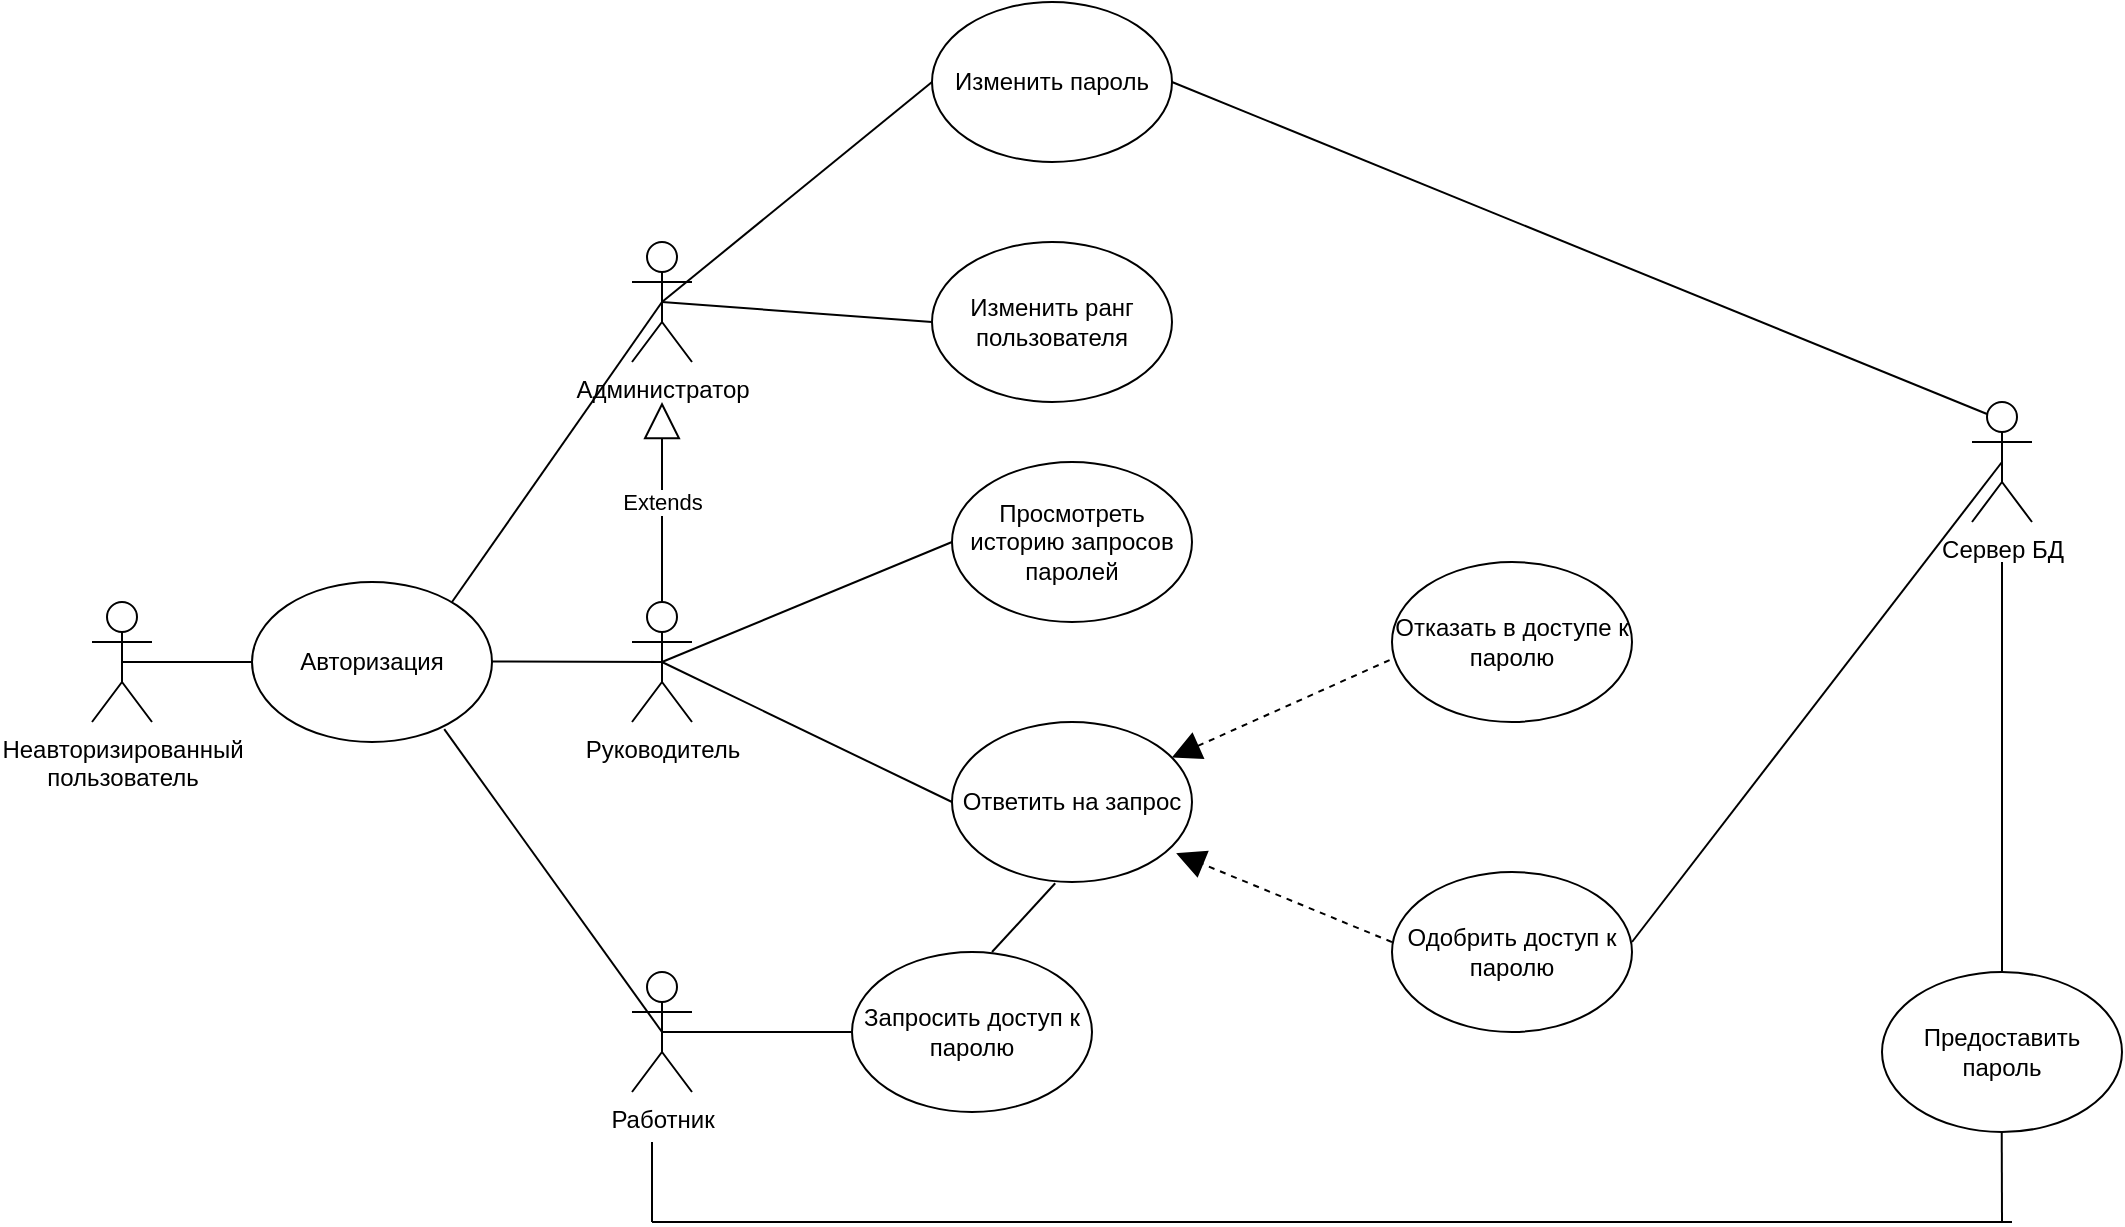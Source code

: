 <mxfile version="21.0.6" type="github">
  <diagram name="Страница 1" id="Qhg4OhM3oPMlemDk9rRC">
    <mxGraphModel dx="1301" dy="823" grid="1" gridSize="10" guides="1" tooltips="1" connect="1" arrows="1" fold="1" page="1" pageScale="1" pageWidth="827" pageHeight="1169" math="0" shadow="0">
      <root>
        <mxCell id="0" />
        <mxCell id="1" parent="0" />
        <mxCell id="dyYkREthwYLa0-EYpVJ7-1" value="Неавторизированный&lt;br&gt;пользователь" style="shape=umlActor;verticalLabelPosition=bottom;verticalAlign=top;html=1;outlineConnect=0;" vertex="1" parent="1">
          <mxGeometry x="140" y="370" width="30" height="60" as="geometry" />
        </mxCell>
        <mxCell id="dyYkREthwYLa0-EYpVJ7-2" value="Авторизация" style="ellipse;whiteSpace=wrap;html=1;" vertex="1" parent="1">
          <mxGeometry x="220" y="360" width="120" height="80" as="geometry" />
        </mxCell>
        <mxCell id="dyYkREthwYLa0-EYpVJ7-3" value="" style="endArrow=none;html=1;rounded=0;entryX=0;entryY=0.5;entryDx=0;entryDy=0;exitX=0.5;exitY=0.5;exitDx=0;exitDy=0;exitPerimeter=0;" edge="1" parent="1" source="dyYkREthwYLa0-EYpVJ7-1" target="dyYkREthwYLa0-EYpVJ7-2">
          <mxGeometry width="50" height="50" relative="1" as="geometry">
            <mxPoint x="160" y="420" as="sourcePoint" />
            <mxPoint x="210" y="370" as="targetPoint" />
          </mxGeometry>
        </mxCell>
        <mxCell id="dyYkREthwYLa0-EYpVJ7-4" value="" style="endArrow=none;html=1;rounded=0;entryX=0.5;entryY=0.5;entryDx=0;entryDy=0;entryPerimeter=0;" edge="1" parent="1" target="dyYkREthwYLa0-EYpVJ7-7">
          <mxGeometry width="50" height="50" relative="1" as="geometry">
            <mxPoint x="320" y="370" as="sourcePoint" />
            <mxPoint x="370" y="290" as="targetPoint" />
          </mxGeometry>
        </mxCell>
        <mxCell id="dyYkREthwYLa0-EYpVJ7-5" value="" style="endArrow=none;html=1;rounded=0;entryX=0.5;entryY=0.5;entryDx=0;entryDy=0;entryPerimeter=0;" edge="1" parent="1" target="dyYkREthwYLa0-EYpVJ7-8">
          <mxGeometry width="50" height="50" relative="1" as="geometry">
            <mxPoint x="340" y="399.72" as="sourcePoint" />
            <mxPoint x="420" y="399.72" as="targetPoint" />
          </mxGeometry>
        </mxCell>
        <mxCell id="dyYkREthwYLa0-EYpVJ7-6" value="" style="endArrow=none;html=1;rounded=0;entryX=0.801;entryY=0.92;entryDx=0;entryDy=0;entryPerimeter=0;exitX=0.5;exitY=0.5;exitDx=0;exitDy=0;exitPerimeter=0;" edge="1" parent="1" source="dyYkREthwYLa0-EYpVJ7-9" target="dyYkREthwYLa0-EYpVJ7-2">
          <mxGeometry width="50" height="50" relative="1" as="geometry">
            <mxPoint x="380" y="520" as="sourcePoint" />
            <mxPoint x="340" y="440" as="targetPoint" />
          </mxGeometry>
        </mxCell>
        <mxCell id="dyYkREthwYLa0-EYpVJ7-7" value="Администратор" style="shape=umlActor;verticalLabelPosition=bottom;verticalAlign=top;html=1;outlineConnect=0;" vertex="1" parent="1">
          <mxGeometry x="410" y="190" width="30" height="60" as="geometry" />
        </mxCell>
        <mxCell id="dyYkREthwYLa0-EYpVJ7-8" value="Руководитель" style="shape=umlActor;verticalLabelPosition=bottom;verticalAlign=top;html=1;outlineConnect=0;" vertex="1" parent="1">
          <mxGeometry x="410" y="370" width="30" height="60" as="geometry" />
        </mxCell>
        <mxCell id="dyYkREthwYLa0-EYpVJ7-9" value="Работник" style="shape=umlActor;verticalLabelPosition=bottom;verticalAlign=top;html=1;outlineConnect=0;" vertex="1" parent="1">
          <mxGeometry x="410" y="555" width="30" height="60" as="geometry" />
        </mxCell>
        <mxCell id="dyYkREthwYLa0-EYpVJ7-13" value="Запросить доступ к паролю" style="ellipse;whiteSpace=wrap;html=1;" vertex="1" parent="1">
          <mxGeometry x="520" y="545" width="120" height="80" as="geometry" />
        </mxCell>
        <mxCell id="dyYkREthwYLa0-EYpVJ7-14" value="" style="endArrow=none;html=1;rounded=0;entryX=0;entryY=0.5;entryDx=0;entryDy=0;exitX=0.5;exitY=0.5;exitDx=0;exitDy=0;exitPerimeter=0;" edge="1" parent="1" source="dyYkREthwYLa0-EYpVJ7-9" target="dyYkREthwYLa0-EYpVJ7-13">
          <mxGeometry width="50" height="50" relative="1" as="geometry">
            <mxPoint x="460" y="560" as="sourcePoint" />
            <mxPoint x="510" y="510" as="targetPoint" />
          </mxGeometry>
        </mxCell>
        <mxCell id="dyYkREthwYLa0-EYpVJ7-16" value="Просмотреть историю запросов паролей" style="ellipse;whiteSpace=wrap;html=1;" vertex="1" parent="1">
          <mxGeometry x="570" y="300" width="120" height="80" as="geometry" />
        </mxCell>
        <mxCell id="dyYkREthwYLa0-EYpVJ7-17" value="Ответить на запрос" style="ellipse;whiteSpace=wrap;html=1;" vertex="1" parent="1">
          <mxGeometry x="570" y="430" width="120" height="80" as="geometry" />
        </mxCell>
        <mxCell id="dyYkREthwYLa0-EYpVJ7-18" value="" style="endArrow=none;html=1;rounded=0;exitX=0.5;exitY=0.5;exitDx=0;exitDy=0;exitPerimeter=0;entryX=0;entryY=0.5;entryDx=0;entryDy=0;" edge="1" parent="1" source="dyYkREthwYLa0-EYpVJ7-8" target="dyYkREthwYLa0-EYpVJ7-16">
          <mxGeometry width="50" height="50" relative="1" as="geometry">
            <mxPoint x="600" y="420" as="sourcePoint" />
            <mxPoint x="650" y="370" as="targetPoint" />
          </mxGeometry>
        </mxCell>
        <mxCell id="dyYkREthwYLa0-EYpVJ7-19" value="" style="endArrow=none;html=1;rounded=0;entryX=0;entryY=0.5;entryDx=0;entryDy=0;exitX=0.5;exitY=0.5;exitDx=0;exitDy=0;exitPerimeter=0;" edge="1" parent="1" source="dyYkREthwYLa0-EYpVJ7-8" target="dyYkREthwYLa0-EYpVJ7-17">
          <mxGeometry width="50" height="50" relative="1" as="geometry">
            <mxPoint x="600" y="420" as="sourcePoint" />
            <mxPoint x="650" y="370" as="targetPoint" />
          </mxGeometry>
        </mxCell>
        <mxCell id="dyYkREthwYLa0-EYpVJ7-20" value="" style="endArrow=none;html=1;rounded=0;entryX=0.43;entryY=1.008;entryDx=0;entryDy=0;entryPerimeter=0;" edge="1" parent="1" target="dyYkREthwYLa0-EYpVJ7-17">
          <mxGeometry width="50" height="50" relative="1" as="geometry">
            <mxPoint x="590" y="545" as="sourcePoint" />
            <mxPoint x="640" y="495" as="targetPoint" />
          </mxGeometry>
        </mxCell>
        <mxCell id="dyYkREthwYLa0-EYpVJ7-21" value="Изменить пароль" style="ellipse;whiteSpace=wrap;html=1;" vertex="1" parent="1">
          <mxGeometry x="560" y="70" width="120" height="80" as="geometry" />
        </mxCell>
        <mxCell id="dyYkREthwYLa0-EYpVJ7-23" value="" style="endArrow=block;dashed=1;endFill=1;endSize=12;html=1;rounded=0;exitX=-0.01;exitY=0.613;exitDx=0;exitDy=0;exitPerimeter=0;" edge="1" parent="1" source="dyYkREthwYLa0-EYpVJ7-26" target="dyYkREthwYLa0-EYpVJ7-17">
          <mxGeometry width="160" relative="1" as="geometry">
            <mxPoint x="680" y="450" as="sourcePoint" />
            <mxPoint x="650" y="420" as="targetPoint" />
          </mxGeometry>
        </mxCell>
        <mxCell id="dyYkREthwYLa0-EYpVJ7-24" value="" style="endArrow=block;dashed=1;endFill=1;endSize=12;html=1;rounded=0;exitX=0;exitY=0.438;exitDx=0;exitDy=0;exitPerimeter=0;entryX=0.934;entryY=0.82;entryDx=0;entryDy=0;entryPerimeter=0;" edge="1" parent="1" source="dyYkREthwYLa0-EYpVJ7-27" target="dyYkREthwYLa0-EYpVJ7-17">
          <mxGeometry width="160" relative="1" as="geometry">
            <mxPoint x="690" y="490" as="sourcePoint" />
            <mxPoint x="740" y="450" as="targetPoint" />
          </mxGeometry>
        </mxCell>
        <mxCell id="dyYkREthwYLa0-EYpVJ7-26" value="Отказать в доступе к паролю" style="ellipse;whiteSpace=wrap;html=1;" vertex="1" parent="1">
          <mxGeometry x="790" y="350" width="120" height="80" as="geometry" />
        </mxCell>
        <mxCell id="dyYkREthwYLa0-EYpVJ7-27" value="Одобрить доступ к паролю" style="ellipse;whiteSpace=wrap;html=1;" vertex="1" parent="1">
          <mxGeometry x="790" y="505" width="120" height="80" as="geometry" />
        </mxCell>
        <mxCell id="dyYkREthwYLa0-EYpVJ7-28" value="Сервер БД" style="shape=umlActor;verticalLabelPosition=bottom;verticalAlign=top;html=1;outlineConnect=0;" vertex="1" parent="1">
          <mxGeometry x="1080" y="270" width="30" height="60" as="geometry" />
        </mxCell>
        <mxCell id="dyYkREthwYLa0-EYpVJ7-29" value="" style="endArrow=none;html=1;rounded=0;entryX=0.5;entryY=0.5;entryDx=0;entryDy=0;entryPerimeter=0;" edge="1" parent="1" target="dyYkREthwYLa0-EYpVJ7-28">
          <mxGeometry width="50" height="50" relative="1" as="geometry">
            <mxPoint x="910" y="540" as="sourcePoint" />
            <mxPoint x="960" y="490" as="targetPoint" />
          </mxGeometry>
        </mxCell>
        <mxCell id="dyYkREthwYLa0-EYpVJ7-30" value="Предоставить пароль" style="ellipse;whiteSpace=wrap;html=1;" vertex="1" parent="1">
          <mxGeometry x="1035" y="555" width="120" height="80" as="geometry" />
        </mxCell>
        <mxCell id="dyYkREthwYLa0-EYpVJ7-31" value="" style="endArrow=none;html=1;rounded=0;exitX=0.5;exitY=0;exitDx=0;exitDy=0;" edge="1" parent="1" source="dyYkREthwYLa0-EYpVJ7-30">
          <mxGeometry width="50" height="50" relative="1" as="geometry">
            <mxPoint x="1050" y="510" as="sourcePoint" />
            <mxPoint x="1095" y="350" as="targetPoint" />
          </mxGeometry>
        </mxCell>
        <mxCell id="dyYkREthwYLa0-EYpVJ7-32" value="" style="endArrow=none;html=1;rounded=0;" edge="1" parent="1">
          <mxGeometry width="50" height="50" relative="1" as="geometry">
            <mxPoint x="420" y="680" as="sourcePoint" />
            <mxPoint x="1100" y="680" as="targetPoint" />
          </mxGeometry>
        </mxCell>
        <mxCell id="dyYkREthwYLa0-EYpVJ7-33" value="" style="endArrow=none;html=1;rounded=0;" edge="1" parent="1">
          <mxGeometry width="50" height="50" relative="1" as="geometry">
            <mxPoint x="420" y="680" as="sourcePoint" />
            <mxPoint x="420" y="640" as="targetPoint" />
          </mxGeometry>
        </mxCell>
        <mxCell id="dyYkREthwYLa0-EYpVJ7-34" value="" style="endArrow=none;html=1;rounded=0;" edge="1" parent="1">
          <mxGeometry width="50" height="50" relative="1" as="geometry">
            <mxPoint x="1095" y="680" as="sourcePoint" />
            <mxPoint x="1094.86" y="635" as="targetPoint" />
          </mxGeometry>
        </mxCell>
        <mxCell id="dyYkREthwYLa0-EYpVJ7-35" value="" style="endArrow=none;html=1;rounded=0;exitX=0.5;exitY=0.5;exitDx=0;exitDy=0;exitPerimeter=0;entryX=0;entryY=0.5;entryDx=0;entryDy=0;" edge="1" parent="1" source="dyYkREthwYLa0-EYpVJ7-7" target="dyYkREthwYLa0-EYpVJ7-21">
          <mxGeometry width="50" height="50" relative="1" as="geometry">
            <mxPoint x="510" y="160" as="sourcePoint" />
            <mxPoint x="560" y="110" as="targetPoint" />
          </mxGeometry>
        </mxCell>
        <mxCell id="dyYkREthwYLa0-EYpVJ7-36" value="Изменить ранг пользователя" style="ellipse;whiteSpace=wrap;html=1;" vertex="1" parent="1">
          <mxGeometry x="560" y="190" width="120" height="80" as="geometry" />
        </mxCell>
        <mxCell id="dyYkREthwYLa0-EYpVJ7-37" value="" style="endArrow=none;html=1;rounded=0;entryX=0;entryY=0.5;entryDx=0;entryDy=0;exitX=0.5;exitY=0.5;exitDx=0;exitDy=0;exitPerimeter=0;" edge="1" parent="1" source="dyYkREthwYLa0-EYpVJ7-7" target="dyYkREthwYLa0-EYpVJ7-36">
          <mxGeometry width="50" height="50" relative="1" as="geometry">
            <mxPoint x="480" y="270" as="sourcePoint" />
            <mxPoint x="530" y="220" as="targetPoint" />
          </mxGeometry>
        </mxCell>
        <mxCell id="dyYkREthwYLa0-EYpVJ7-38" value="Extends" style="endArrow=block;endSize=16;endFill=0;html=1;rounded=0;exitX=0.5;exitY=0;exitDx=0;exitDy=0;exitPerimeter=0;" edge="1" parent="1" source="dyYkREthwYLa0-EYpVJ7-8">
          <mxGeometry width="160" relative="1" as="geometry">
            <mxPoint x="390" y="320" as="sourcePoint" />
            <mxPoint x="425" y="270" as="targetPoint" />
          </mxGeometry>
        </mxCell>
        <mxCell id="dyYkREthwYLa0-EYpVJ7-39" value="" style="endArrow=none;html=1;rounded=0;entryX=0.25;entryY=0.1;entryDx=0;entryDy=0;entryPerimeter=0;" edge="1" parent="1" target="dyYkREthwYLa0-EYpVJ7-28">
          <mxGeometry width="50" height="50" relative="1" as="geometry">
            <mxPoint x="680" y="110" as="sourcePoint" />
            <mxPoint x="730" y="60" as="targetPoint" />
          </mxGeometry>
        </mxCell>
      </root>
    </mxGraphModel>
  </diagram>
</mxfile>
